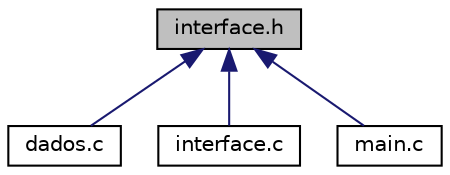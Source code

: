 digraph "interface.h"
{
  edge [fontname="Helvetica",fontsize="10",labelfontname="Helvetica",labelfontsize="10"];
  node [fontname="Helvetica",fontsize="10",shape=record];
  Node3 [label="interface.h",height=0.2,width=0.4,color="black", fillcolor="grey75", style="filled", fontcolor="black"];
  Node3 -> Node4 [dir="back",color="midnightblue",fontsize="10",style="solid",fontname="Helvetica"];
  Node4 [label="dados.c",height=0.2,width=0.4,color="black", fillcolor="white", style="filled",URL="$dados_8c.html",tooltip="Construção do código correspondente às funções que dizem respeito ao estado. "];
  Node3 -> Node5 [dir="back",color="midnightblue",fontsize="10",style="solid",fontname="Helvetica"];
  Node5 [label="interface.c",height=0.2,width=0.4,color="black", fillcolor="white", style="filled",URL="$interface_8c.html",tooltip="Construção do código correspondente às funções que dizem respeito à interface. "];
  Node3 -> Node6 [dir="back",color="midnightblue",fontsize="10",style="solid",fontname="Helvetica"];
  Node6 [label="main.c",height=0.2,width=0.4,color="black", fillcolor="white", style="filled",URL="$main_8c.html",tooltip="Função que controla o progama. "];
}
